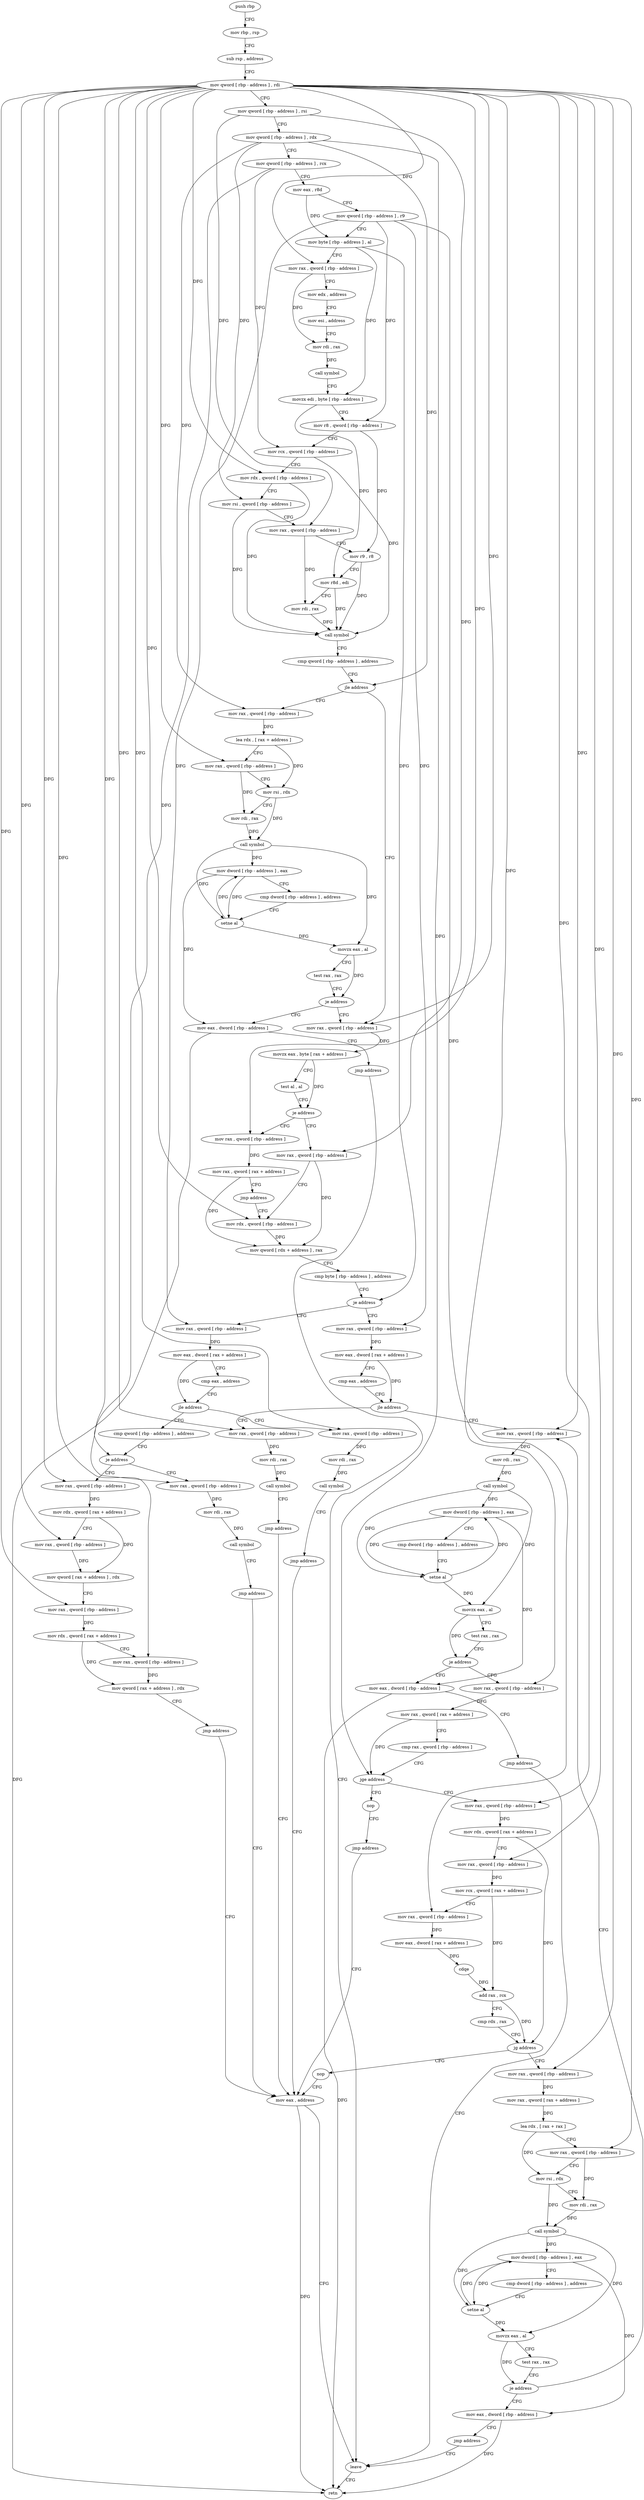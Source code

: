 digraph "func" {
"4366337" [label = "push rbp" ]
"4366338" [label = "mov rbp , rsp" ]
"4366341" [label = "sub rsp , address" ]
"4366345" [label = "mov qword [ rbp - address ] , rdi" ]
"4366349" [label = "mov qword [ rbp - address ] , rsi" ]
"4366353" [label = "mov qword [ rbp - address ] , rdx" ]
"4366357" [label = "mov qword [ rbp - address ] , rcx" ]
"4366361" [label = "mov eax , r8d" ]
"4366364" [label = "mov qword [ rbp - address ] , r9" ]
"4366368" [label = "mov byte [ rbp - address ] , al" ]
"4366371" [label = "mov rax , qword [ rbp - address ]" ]
"4366375" [label = "mov edx , address" ]
"4366380" [label = "mov esi , address" ]
"4366385" [label = "mov rdi , rax" ]
"4366388" [label = "call symbol" ]
"4366393" [label = "movzx edi , byte [ rbp - address ]" ]
"4366397" [label = "mov r8 , qword [ rbp - address ]" ]
"4366401" [label = "mov rcx , qword [ rbp - address ]" ]
"4366405" [label = "mov rdx , qword [ rbp - address ]" ]
"4366409" [label = "mov rsi , qword [ rbp - address ]" ]
"4366413" [label = "mov rax , qword [ rbp - address ]" ]
"4366417" [label = "mov r9 , r8" ]
"4366420" [label = "mov r8d , edi" ]
"4366423" [label = "mov rdi , rax" ]
"4366426" [label = "call symbol" ]
"4366431" [label = "cmp qword [ rbp - address ] , address" ]
"4366436" [label = "jle address" ]
"4366487" [label = "mov rax , qword [ rbp - address ]" ]
"4366438" [label = "mov rax , qword [ rbp - address ]" ]
"4366491" [label = "movzx eax , byte [ rax + address ]" ]
"4366498" [label = "test al , al" ]
"4366500" [label = "je address" ]
"4366512" [label = "mov rax , qword [ rbp - address ]" ]
"4366502" [label = "mov rax , qword [ rbp - address ]" ]
"4366442" [label = "lea rdx , [ rax + address ]" ]
"4366446" [label = "mov rax , qword [ rbp - address ]" ]
"4366450" [label = "mov rsi , rdx" ]
"4366453" [label = "mov rdi , rax" ]
"4366456" [label = "call symbol" ]
"4366461" [label = "mov dword [ rbp - address ] , eax" ]
"4366464" [label = "cmp dword [ rbp - address ] , address" ]
"4366468" [label = "setne al" ]
"4366471" [label = "movzx eax , al" ]
"4366474" [label = "test rax , rax" ]
"4366477" [label = "je address" ]
"4366479" [label = "mov eax , dword [ rbp - address ]" ]
"4366516" [label = "mov rdx , qword [ rbp - address ]" ]
"4366506" [label = "mov rax , qword [ rax + address ]" ]
"4366510" [label = "jmp address" ]
"4366482" [label = "jmp address" ]
"4366810" [label = "leave" ]
"4366717" [label = "mov rax , qword [ rbp - address ]" ]
"4366721" [label = "mov eax , dword [ rax + address ]" ]
"4366727" [label = "cmp eax , address" ]
"4366730" [label = "jle address" ]
"4366746" [label = "cmp qword [ rbp - address ] , address" ]
"4366732" [label = "mov rax , qword [ rbp - address ]" ]
"4366534" [label = "mov rax , qword [ rbp - address ]" ]
"4366538" [label = "mov eax , dword [ rax + address ]" ]
"4366544" [label = "cmp eax , address" ]
"4366547" [label = "jle address" ]
"4366703" [label = "mov rax , qword [ rbp - address ]" ]
"4366553" [label = "mov rax , qword [ rbp - address ]" ]
"4366520" [label = "mov qword [ rdx + address ] , rax" ]
"4366524" [label = "cmp byte [ rbp - address ] , address" ]
"4366528" [label = "je address" ]
"4366811" [label = "retn" ]
"4366751" [label = "je address" ]
"4366767" [label = "mov rax , qword [ rbp - address ]" ]
"4366753" [label = "mov rax , qword [ rbp - address ]" ]
"4366736" [label = "mov rdi , rax" ]
"4366739" [label = "call symbol" ]
"4366744" [label = "jmp address" ]
"4366805" [label = "mov eax , address" ]
"4366707" [label = "mov rdi , rax" ]
"4366710" [label = "call symbol" ]
"4366715" [label = "jmp address" ]
"4366557" [label = "mov rdi , rax" ]
"4366560" [label = "call symbol" ]
"4366565" [label = "mov dword [ rbp - address ] , eax" ]
"4366568" [label = "cmp dword [ rbp - address ] , address" ]
"4366572" [label = "setne al" ]
"4366575" [label = "movzx eax , al" ]
"4366578" [label = "test rax , rax" ]
"4366581" [label = "je address" ]
"4366591" [label = "mov rax , qword [ rbp - address ]" ]
"4366583" [label = "mov eax , dword [ rbp - address ]" ]
"4366771" [label = "mov rdx , qword [ rax + address ]" ]
"4366775" [label = "mov rax , qword [ rbp - address ]" ]
"4366779" [label = "mov qword [ rax + address ] , rdx" ]
"4366783" [label = "mov rax , qword [ rbp - address ]" ]
"4366787" [label = "mov rdx , qword [ rax + address ]" ]
"4366791" [label = "mov rax , qword [ rbp - address ]" ]
"4366795" [label = "mov qword [ rax + address ] , rdx" ]
"4366799" [label = "jmp address" ]
"4366757" [label = "mov rdi , rax" ]
"4366760" [label = "call symbol" ]
"4366765" [label = "jmp address" ]
"4366595" [label = "mov rax , qword [ rax + address ]" ]
"4366599" [label = "cmp rax , qword [ rbp - address ]" ]
"4366603" [label = "jge address" ]
"4366801" [label = "nop" ]
"4366609" [label = "mov rax , qword [ rbp - address ]" ]
"4366586" [label = "jmp address" ]
"4366802" [label = "jmp address" ]
"4366613" [label = "mov rdx , qword [ rax + address ]" ]
"4366617" [label = "mov rax , qword [ rbp - address ]" ]
"4366621" [label = "mov rcx , qword [ rax + address ]" ]
"4366625" [label = "mov rax , qword [ rbp - address ]" ]
"4366629" [label = "mov eax , dword [ rax + address ]" ]
"4366635" [label = "cdqe" ]
"4366637" [label = "add rax , rcx" ]
"4366640" [label = "cmp rdx , rax" ]
"4366643" [label = "jg address" ]
"4366804" [label = "nop" ]
"4366649" [label = "mov rax , qword [ rbp - address ]" ]
"4366653" [label = "mov rax , qword [ rax + address ]" ]
"4366657" [label = "lea rdx , [ rax + rax ]" ]
"4366661" [label = "mov rax , qword [ rbp - address ]" ]
"4366665" [label = "mov rsi , rdx" ]
"4366668" [label = "mov rdi , rax" ]
"4366671" [label = "call symbol" ]
"4366676" [label = "mov dword [ rbp - address ] , eax" ]
"4366679" [label = "cmp dword [ rbp - address ] , address" ]
"4366683" [label = "setne al" ]
"4366686" [label = "movzx eax , al" ]
"4366689" [label = "test rax , rax" ]
"4366692" [label = "je address" ]
"4366698" [label = "mov eax , dword [ rbp - address ]" ]
"4366701" [label = "jmp address" ]
"4366337" -> "4366338" [ label = "CFG" ]
"4366338" -> "4366341" [ label = "CFG" ]
"4366341" -> "4366345" [ label = "CFG" ]
"4366345" -> "4366349" [ label = "CFG" ]
"4366345" -> "4366371" [ label = "DFG" ]
"4366345" -> "4366405" [ label = "DFG" ]
"4366345" -> "4366487" [ label = "DFG" ]
"4366345" -> "4366446" [ label = "DFG" ]
"4366345" -> "4366502" [ label = "DFG" ]
"4366345" -> "4366516" [ label = "DFG" ]
"4366345" -> "4366732" [ label = "DFG" ]
"4366345" -> "4366703" [ label = "DFG" ]
"4366345" -> "4366553" [ label = "DFG" ]
"4366345" -> "4366767" [ label = "DFG" ]
"4366345" -> "4366775" [ label = "DFG" ]
"4366345" -> "4366783" [ label = "DFG" ]
"4366345" -> "4366791" [ label = "DFG" ]
"4366345" -> "4366753" [ label = "DFG" ]
"4366345" -> "4366591" [ label = "DFG" ]
"4366345" -> "4366609" [ label = "DFG" ]
"4366345" -> "4366617" [ label = "DFG" ]
"4366345" -> "4366649" [ label = "DFG" ]
"4366345" -> "4366661" [ label = "DFG" ]
"4366349" -> "4366353" [ label = "CFG" ]
"4366349" -> "4366413" [ label = "DFG" ]
"4366349" -> "4366512" [ label = "DFG" ]
"4366353" -> "4366357" [ label = "CFG" ]
"4366353" -> "4366409" [ label = "DFG" ]
"4366353" -> "4366436" [ label = "DFG" ]
"4366353" -> "4366438" [ label = "DFG" ]
"4366353" -> "4366603" [ label = "DFG" ]
"4366357" -> "4366361" [ label = "CFG" ]
"4366357" -> "4366401" [ label = "DFG" ]
"4366357" -> "4366751" [ label = "DFG" ]
"4366361" -> "4366364" [ label = "CFG" ]
"4366361" -> "4366368" [ label = "DFG" ]
"4366364" -> "4366368" [ label = "CFG" ]
"4366364" -> "4366397" [ label = "DFG" ]
"4366364" -> "4366717" [ label = "DFG" ]
"4366364" -> "4366534" [ label = "DFG" ]
"4366364" -> "4366625" [ label = "DFG" ]
"4366368" -> "4366371" [ label = "CFG" ]
"4366368" -> "4366393" [ label = "DFG" ]
"4366368" -> "4366528" [ label = "DFG" ]
"4366371" -> "4366375" [ label = "CFG" ]
"4366371" -> "4366385" [ label = "DFG" ]
"4366375" -> "4366380" [ label = "CFG" ]
"4366380" -> "4366385" [ label = "CFG" ]
"4366385" -> "4366388" [ label = "DFG" ]
"4366388" -> "4366393" [ label = "CFG" ]
"4366393" -> "4366397" [ label = "CFG" ]
"4366393" -> "4366420" [ label = "DFG" ]
"4366397" -> "4366401" [ label = "CFG" ]
"4366397" -> "4366417" [ label = "DFG" ]
"4366401" -> "4366405" [ label = "CFG" ]
"4366401" -> "4366426" [ label = "DFG" ]
"4366405" -> "4366409" [ label = "CFG" ]
"4366405" -> "4366426" [ label = "DFG" ]
"4366409" -> "4366413" [ label = "CFG" ]
"4366409" -> "4366426" [ label = "DFG" ]
"4366413" -> "4366417" [ label = "CFG" ]
"4366413" -> "4366423" [ label = "DFG" ]
"4366417" -> "4366420" [ label = "CFG" ]
"4366417" -> "4366426" [ label = "DFG" ]
"4366420" -> "4366423" [ label = "CFG" ]
"4366420" -> "4366426" [ label = "DFG" ]
"4366423" -> "4366426" [ label = "DFG" ]
"4366426" -> "4366431" [ label = "CFG" ]
"4366431" -> "4366436" [ label = "CFG" ]
"4366436" -> "4366487" [ label = "CFG" ]
"4366436" -> "4366438" [ label = "CFG" ]
"4366487" -> "4366491" [ label = "DFG" ]
"4366438" -> "4366442" [ label = "DFG" ]
"4366491" -> "4366498" [ label = "CFG" ]
"4366491" -> "4366500" [ label = "DFG" ]
"4366498" -> "4366500" [ label = "CFG" ]
"4366500" -> "4366512" [ label = "CFG" ]
"4366500" -> "4366502" [ label = "CFG" ]
"4366512" -> "4366516" [ label = "CFG" ]
"4366512" -> "4366520" [ label = "DFG" ]
"4366502" -> "4366506" [ label = "DFG" ]
"4366442" -> "4366446" [ label = "CFG" ]
"4366442" -> "4366450" [ label = "DFG" ]
"4366446" -> "4366450" [ label = "CFG" ]
"4366446" -> "4366453" [ label = "DFG" ]
"4366450" -> "4366453" [ label = "CFG" ]
"4366450" -> "4366456" [ label = "DFG" ]
"4366453" -> "4366456" [ label = "DFG" ]
"4366456" -> "4366461" [ label = "DFG" ]
"4366456" -> "4366468" [ label = "DFG" ]
"4366456" -> "4366471" [ label = "DFG" ]
"4366461" -> "4366464" [ label = "CFG" ]
"4366461" -> "4366468" [ label = "DFG" ]
"4366461" -> "4366479" [ label = "DFG" ]
"4366464" -> "4366468" [ label = "CFG" ]
"4366468" -> "4366471" [ label = "DFG" ]
"4366468" -> "4366461" [ label = "DFG" ]
"4366471" -> "4366474" [ label = "CFG" ]
"4366471" -> "4366477" [ label = "DFG" ]
"4366474" -> "4366477" [ label = "CFG" ]
"4366477" -> "4366487" [ label = "CFG" ]
"4366477" -> "4366479" [ label = "CFG" ]
"4366479" -> "4366482" [ label = "CFG" ]
"4366479" -> "4366811" [ label = "DFG" ]
"4366516" -> "4366520" [ label = "DFG" ]
"4366506" -> "4366510" [ label = "CFG" ]
"4366506" -> "4366520" [ label = "DFG" ]
"4366510" -> "4366516" [ label = "CFG" ]
"4366482" -> "4366810" [ label = "CFG" ]
"4366810" -> "4366811" [ label = "CFG" ]
"4366717" -> "4366721" [ label = "DFG" ]
"4366721" -> "4366727" [ label = "CFG" ]
"4366721" -> "4366730" [ label = "DFG" ]
"4366727" -> "4366730" [ label = "CFG" ]
"4366730" -> "4366746" [ label = "CFG" ]
"4366730" -> "4366732" [ label = "CFG" ]
"4366746" -> "4366751" [ label = "CFG" ]
"4366732" -> "4366736" [ label = "DFG" ]
"4366534" -> "4366538" [ label = "DFG" ]
"4366538" -> "4366544" [ label = "CFG" ]
"4366538" -> "4366547" [ label = "DFG" ]
"4366544" -> "4366547" [ label = "CFG" ]
"4366547" -> "4366703" [ label = "CFG" ]
"4366547" -> "4366553" [ label = "CFG" ]
"4366703" -> "4366707" [ label = "DFG" ]
"4366553" -> "4366557" [ label = "DFG" ]
"4366520" -> "4366524" [ label = "CFG" ]
"4366524" -> "4366528" [ label = "CFG" ]
"4366528" -> "4366717" [ label = "CFG" ]
"4366528" -> "4366534" [ label = "CFG" ]
"4366751" -> "4366767" [ label = "CFG" ]
"4366751" -> "4366753" [ label = "CFG" ]
"4366767" -> "4366771" [ label = "DFG" ]
"4366753" -> "4366757" [ label = "DFG" ]
"4366736" -> "4366739" [ label = "DFG" ]
"4366739" -> "4366744" [ label = "CFG" ]
"4366744" -> "4366805" [ label = "CFG" ]
"4366805" -> "4366810" [ label = "CFG" ]
"4366805" -> "4366811" [ label = "DFG" ]
"4366707" -> "4366710" [ label = "DFG" ]
"4366710" -> "4366715" [ label = "CFG" ]
"4366715" -> "4366805" [ label = "CFG" ]
"4366557" -> "4366560" [ label = "DFG" ]
"4366560" -> "4366565" [ label = "DFG" ]
"4366560" -> "4366572" [ label = "DFG" ]
"4366560" -> "4366575" [ label = "DFG" ]
"4366565" -> "4366568" [ label = "CFG" ]
"4366565" -> "4366572" [ label = "DFG" ]
"4366565" -> "4366583" [ label = "DFG" ]
"4366568" -> "4366572" [ label = "CFG" ]
"4366572" -> "4366575" [ label = "DFG" ]
"4366572" -> "4366565" [ label = "DFG" ]
"4366575" -> "4366578" [ label = "CFG" ]
"4366575" -> "4366581" [ label = "DFG" ]
"4366578" -> "4366581" [ label = "CFG" ]
"4366581" -> "4366591" [ label = "CFG" ]
"4366581" -> "4366583" [ label = "CFG" ]
"4366591" -> "4366595" [ label = "DFG" ]
"4366583" -> "4366586" [ label = "CFG" ]
"4366583" -> "4366811" [ label = "DFG" ]
"4366771" -> "4366775" [ label = "CFG" ]
"4366771" -> "4366779" [ label = "DFG" ]
"4366775" -> "4366779" [ label = "DFG" ]
"4366779" -> "4366783" [ label = "CFG" ]
"4366783" -> "4366787" [ label = "DFG" ]
"4366787" -> "4366791" [ label = "CFG" ]
"4366787" -> "4366795" [ label = "DFG" ]
"4366791" -> "4366795" [ label = "DFG" ]
"4366795" -> "4366799" [ label = "CFG" ]
"4366799" -> "4366805" [ label = "CFG" ]
"4366757" -> "4366760" [ label = "DFG" ]
"4366760" -> "4366765" [ label = "CFG" ]
"4366765" -> "4366805" [ label = "CFG" ]
"4366595" -> "4366599" [ label = "CFG" ]
"4366595" -> "4366603" [ label = "DFG" ]
"4366599" -> "4366603" [ label = "CFG" ]
"4366603" -> "4366801" [ label = "CFG" ]
"4366603" -> "4366609" [ label = "CFG" ]
"4366801" -> "4366802" [ label = "CFG" ]
"4366609" -> "4366613" [ label = "DFG" ]
"4366586" -> "4366810" [ label = "CFG" ]
"4366802" -> "4366805" [ label = "CFG" ]
"4366613" -> "4366617" [ label = "CFG" ]
"4366613" -> "4366643" [ label = "DFG" ]
"4366617" -> "4366621" [ label = "DFG" ]
"4366621" -> "4366625" [ label = "CFG" ]
"4366621" -> "4366637" [ label = "DFG" ]
"4366625" -> "4366629" [ label = "DFG" ]
"4366629" -> "4366635" [ label = "DFG" ]
"4366635" -> "4366637" [ label = "DFG" ]
"4366637" -> "4366640" [ label = "CFG" ]
"4366637" -> "4366643" [ label = "DFG" ]
"4366640" -> "4366643" [ label = "CFG" ]
"4366643" -> "4366804" [ label = "CFG" ]
"4366643" -> "4366649" [ label = "CFG" ]
"4366804" -> "4366805" [ label = "CFG" ]
"4366649" -> "4366653" [ label = "DFG" ]
"4366653" -> "4366657" [ label = "DFG" ]
"4366657" -> "4366661" [ label = "CFG" ]
"4366657" -> "4366665" [ label = "DFG" ]
"4366661" -> "4366665" [ label = "CFG" ]
"4366661" -> "4366668" [ label = "DFG" ]
"4366665" -> "4366668" [ label = "CFG" ]
"4366665" -> "4366671" [ label = "DFG" ]
"4366668" -> "4366671" [ label = "DFG" ]
"4366671" -> "4366676" [ label = "DFG" ]
"4366671" -> "4366683" [ label = "DFG" ]
"4366671" -> "4366686" [ label = "DFG" ]
"4366676" -> "4366679" [ label = "CFG" ]
"4366676" -> "4366683" [ label = "DFG" ]
"4366676" -> "4366698" [ label = "DFG" ]
"4366679" -> "4366683" [ label = "CFG" ]
"4366683" -> "4366686" [ label = "DFG" ]
"4366683" -> "4366676" [ label = "DFG" ]
"4366686" -> "4366689" [ label = "CFG" ]
"4366686" -> "4366692" [ label = "DFG" ]
"4366689" -> "4366692" [ label = "CFG" ]
"4366692" -> "4366553" [ label = "CFG" ]
"4366692" -> "4366698" [ label = "CFG" ]
"4366698" -> "4366701" [ label = "CFG" ]
"4366698" -> "4366811" [ label = "DFG" ]
"4366701" -> "4366810" [ label = "CFG" ]
}

